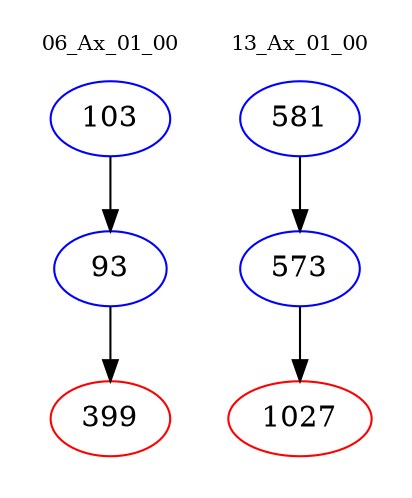 digraph{
subgraph cluster_0 {
color = white
label = "06_Ax_01_00";
fontsize=10;
T0_103 [label="103", color="blue"]
T0_103 -> T0_93 [color="black"]
T0_93 [label="93", color="blue"]
T0_93 -> T0_399 [color="black"]
T0_399 [label="399", color="red"]
}
subgraph cluster_1 {
color = white
label = "13_Ax_01_00";
fontsize=10;
T1_581 [label="581", color="blue"]
T1_581 -> T1_573 [color="black"]
T1_573 [label="573", color="blue"]
T1_573 -> T1_1027 [color="black"]
T1_1027 [label="1027", color="red"]
}
}
